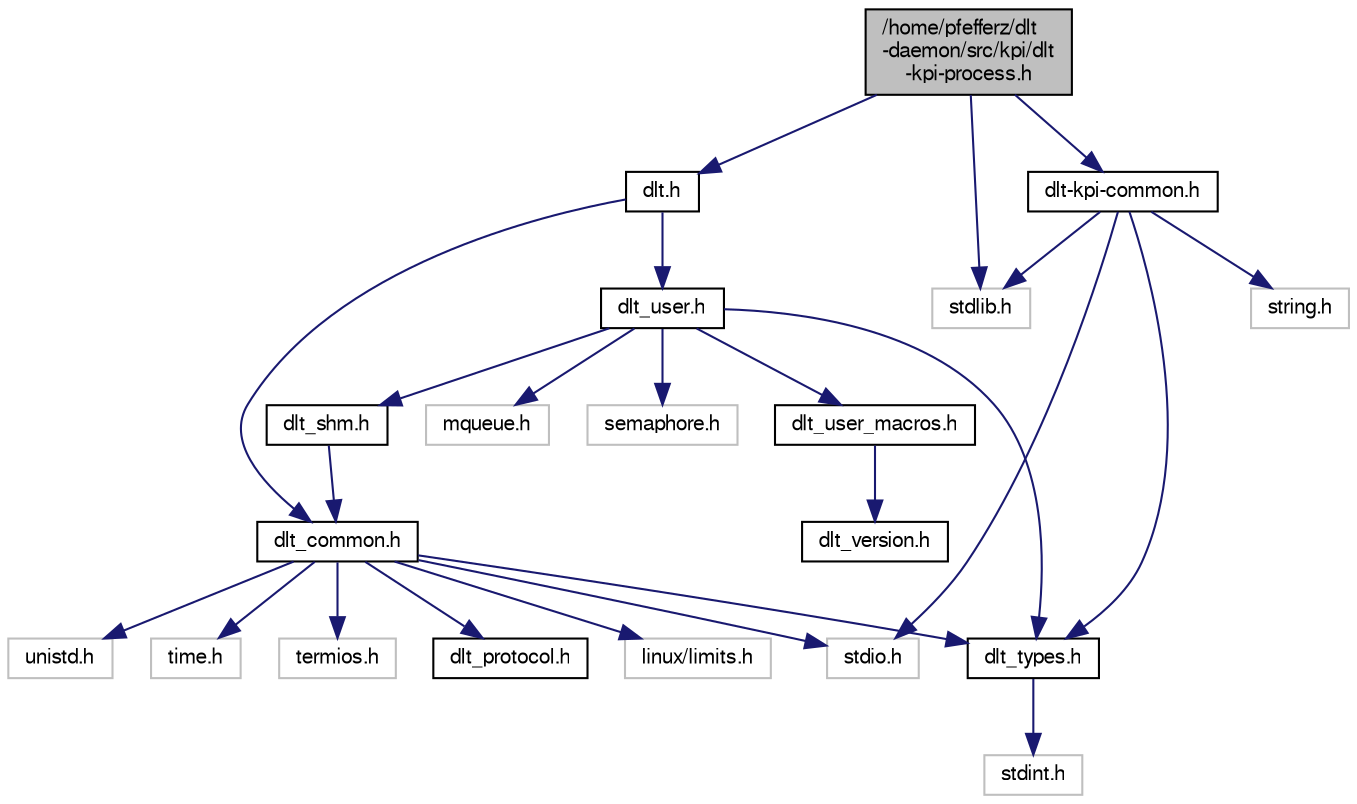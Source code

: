digraph "/home/pfefferz/dlt-daemon/src/kpi/dlt-kpi-process.h"
{
  edge [fontname="FreeSans",fontsize="10",labelfontname="FreeSans",labelfontsize="10"];
  node [fontname="FreeSans",fontsize="10",shape=record];
  Node1 [label="/home/pfefferz/dlt\l-daemon/src/kpi/dlt\l-kpi-process.h",height=0.2,width=0.4,color="black", fillcolor="grey75", style="filled", fontcolor="black"];
  Node1 -> Node2 [color="midnightblue",fontsize="10",style="solid",fontname="FreeSans"];
  Node2 [label="dlt.h",height=0.2,width=0.4,color="black", fillcolor="white", style="filled",URL="$dlt_8h.html"];
  Node2 -> Node3 [color="midnightblue",fontsize="10",style="solid",fontname="FreeSans"];
  Node3 [label="dlt_common.h",height=0.2,width=0.4,color="black", fillcolor="white", style="filled",URL="$dlt__common_8h.html"];
  Node3 -> Node4 [color="midnightblue",fontsize="10",style="solid",fontname="FreeSans"];
  Node4 [label="stdio.h",height=0.2,width=0.4,color="grey75", fillcolor="white", style="filled"];
  Node3 -> Node5 [color="midnightblue",fontsize="10",style="solid",fontname="FreeSans"];
  Node5 [label="linux/limits.h",height=0.2,width=0.4,color="grey75", fillcolor="white", style="filled"];
  Node3 -> Node6 [color="midnightblue",fontsize="10",style="solid",fontname="FreeSans"];
  Node6 [label="unistd.h",height=0.2,width=0.4,color="grey75", fillcolor="white", style="filled"];
  Node3 -> Node7 [color="midnightblue",fontsize="10",style="solid",fontname="FreeSans"];
  Node7 [label="time.h",height=0.2,width=0.4,color="grey75", fillcolor="white", style="filled"];
  Node3 -> Node8 [color="midnightblue",fontsize="10",style="solid",fontname="FreeSans"];
  Node8 [label="termios.h",height=0.2,width=0.4,color="grey75", fillcolor="white", style="filled"];
  Node3 -> Node9 [color="midnightblue",fontsize="10",style="solid",fontname="FreeSans"];
  Node9 [label="dlt_types.h",height=0.2,width=0.4,color="black", fillcolor="white", style="filled",URL="$dlt__types_8h.html"];
  Node9 -> Node10 [color="midnightblue",fontsize="10",style="solid",fontname="FreeSans"];
  Node10 [label="stdint.h",height=0.2,width=0.4,color="grey75", fillcolor="white", style="filled"];
  Node3 -> Node11 [color="midnightblue",fontsize="10",style="solid",fontname="FreeSans"];
  Node11 [label="dlt_protocol.h",height=0.2,width=0.4,color="black", fillcolor="white", style="filled",URL="$dlt__protocol_8h.html"];
  Node2 -> Node12 [color="midnightblue",fontsize="10",style="solid",fontname="FreeSans"];
  Node12 [label="dlt_user.h",height=0.2,width=0.4,color="black", fillcolor="white", style="filled",URL="$dlt__user_8h.html"];
  Node12 -> Node13 [color="midnightblue",fontsize="10",style="solid",fontname="FreeSans"];
  Node13 [label="mqueue.h",height=0.2,width=0.4,color="grey75", fillcolor="white", style="filled"];
  Node12 -> Node14 [color="midnightblue",fontsize="10",style="solid",fontname="FreeSans"];
  Node14 [label="semaphore.h",height=0.2,width=0.4,color="grey75", fillcolor="white", style="filled"];
  Node12 -> Node9 [color="midnightblue",fontsize="10",style="solid",fontname="FreeSans"];
  Node12 -> Node15 [color="midnightblue",fontsize="10",style="solid",fontname="FreeSans"];
  Node15 [label="dlt_user_macros.h",height=0.2,width=0.4,color="black", fillcolor="white", style="filled",URL="$dlt__user__macros_8h.html"];
  Node15 -> Node16 [color="midnightblue",fontsize="10",style="solid",fontname="FreeSans"];
  Node16 [label="dlt_version.h",height=0.2,width=0.4,color="black", fillcolor="white", style="filled",URL="$dlt__version_8h.html"];
  Node12 -> Node17 [color="midnightblue",fontsize="10",style="solid",fontname="FreeSans"];
  Node17 [label="dlt_shm.h",height=0.2,width=0.4,color="black", fillcolor="white", style="filled",URL="$dlt__shm_8h.html"];
  Node17 -> Node3 [color="midnightblue",fontsize="10",style="solid",fontname="FreeSans"];
  Node1 -> Node18 [color="midnightblue",fontsize="10",style="solid",fontname="FreeSans"];
  Node18 [label="stdlib.h",height=0.2,width=0.4,color="grey75", fillcolor="white", style="filled"];
  Node1 -> Node19 [color="midnightblue",fontsize="10",style="solid",fontname="FreeSans"];
  Node19 [label="dlt-kpi-common.h",height=0.2,width=0.4,color="black", fillcolor="white", style="filled",URL="$dlt-kpi-common_8h.html"];
  Node19 -> Node9 [color="midnightblue",fontsize="10",style="solid",fontname="FreeSans"];
  Node19 -> Node4 [color="midnightblue",fontsize="10",style="solid",fontname="FreeSans"];
  Node19 -> Node20 [color="midnightblue",fontsize="10",style="solid",fontname="FreeSans"];
  Node20 [label="string.h",height=0.2,width=0.4,color="grey75", fillcolor="white", style="filled"];
  Node19 -> Node18 [color="midnightblue",fontsize="10",style="solid",fontname="FreeSans"];
}
